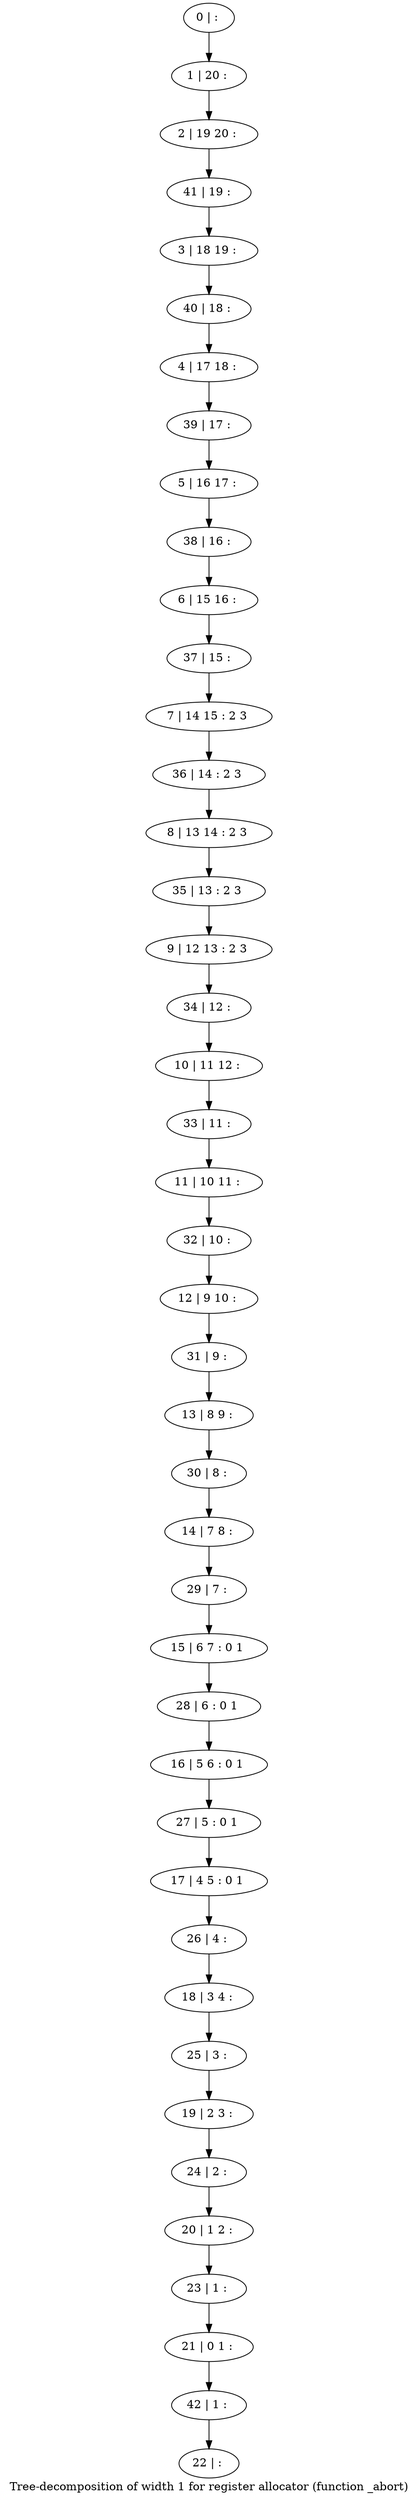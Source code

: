 digraph G {
graph [label="Tree-decomposition of width 1 for register allocator (function _abort)"]
0[label="0 | : "];
1[label="1 | 20 : "];
2[label="2 | 19 20 : "];
3[label="3 | 18 19 : "];
4[label="4 | 17 18 : "];
5[label="5 | 16 17 : "];
6[label="6 | 15 16 : "];
7[label="7 | 14 15 : 2 3 "];
8[label="8 | 13 14 : 2 3 "];
9[label="9 | 12 13 : 2 3 "];
10[label="10 | 11 12 : "];
11[label="11 | 10 11 : "];
12[label="12 | 9 10 : "];
13[label="13 | 8 9 : "];
14[label="14 | 7 8 : "];
15[label="15 | 6 7 : 0 1 "];
16[label="16 | 5 6 : 0 1 "];
17[label="17 | 4 5 : 0 1 "];
18[label="18 | 3 4 : "];
19[label="19 | 2 3 : "];
20[label="20 | 1 2 : "];
21[label="21 | 0 1 : "];
22[label="22 | : "];
23[label="23 | 1 : "];
24[label="24 | 2 : "];
25[label="25 | 3 : "];
26[label="26 | 4 : "];
27[label="27 | 5 : 0 1 "];
28[label="28 | 6 : 0 1 "];
29[label="29 | 7 : "];
30[label="30 | 8 : "];
31[label="31 | 9 : "];
32[label="32 | 10 : "];
33[label="33 | 11 : "];
34[label="34 | 12 : "];
35[label="35 | 13 : 2 3 "];
36[label="36 | 14 : 2 3 "];
37[label="37 | 15 : "];
38[label="38 | 16 : "];
39[label="39 | 17 : "];
40[label="40 | 18 : "];
41[label="41 | 19 : "];
42[label="42 | 1 : "];
0->1 ;
1->2 ;
23->21 ;
20->23 ;
24->20 ;
19->24 ;
25->19 ;
18->25 ;
26->18 ;
17->26 ;
27->17 ;
16->27 ;
28->16 ;
15->28 ;
29->15 ;
14->29 ;
30->14 ;
13->30 ;
31->13 ;
12->31 ;
32->12 ;
11->32 ;
33->11 ;
10->33 ;
34->10 ;
9->34 ;
35->9 ;
8->35 ;
36->8 ;
7->36 ;
37->7 ;
6->37 ;
38->6 ;
5->38 ;
39->5 ;
4->39 ;
40->4 ;
3->40 ;
41->3 ;
2->41 ;
42->22 ;
21->42 ;
}
